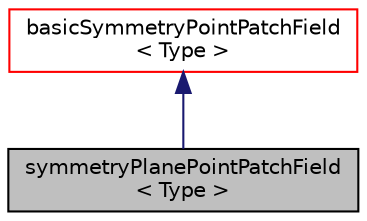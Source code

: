digraph "symmetryPlanePointPatchField&lt; Type &gt;"
{
  bgcolor="transparent";
  edge [fontname="Helvetica",fontsize="10",labelfontname="Helvetica",labelfontsize="10"];
  node [fontname="Helvetica",fontsize="10",shape=record];
  Node1 [label="symmetryPlanePointPatchField\l\< Type \>",height=0.2,width=0.4,color="black", fillcolor="grey75", style="filled" fontcolor="black"];
  Node2 -> Node1 [dir="back",color="midnightblue",fontsize="10",style="solid",fontname="Helvetica"];
  Node2 [label="basicSymmetryPointPatchField\l\< Type \>",height=0.2,width=0.4,color="red",URL="$classFoam_1_1basicSymmetryPointPatchField.html",tooltip="A Symmetry boundary condition for pointField. "];
}
